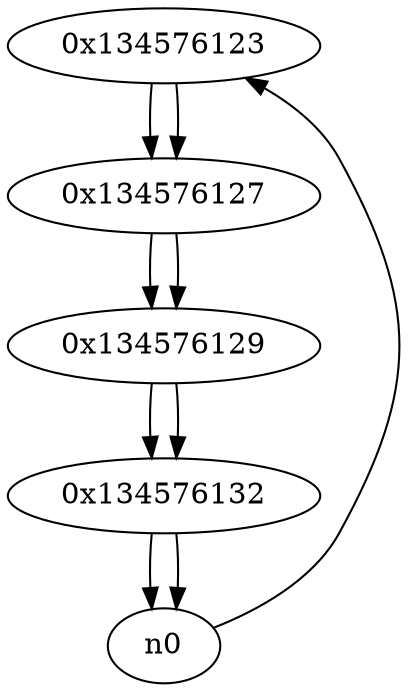 digraph G{
/* nodes */
  n1 [label="0x134576123"]
  n2 [label="0x134576127"]
  n3 [label="0x134576129"]
  n4 [label="0x134576132"]
/* edges */
n1 -> n2;
n0 -> n1;
n2 -> n3;
n1 -> n2;
n3 -> n4;
n2 -> n3;
n4 -> n0;
n4 -> n0;
n3 -> n4;
}
